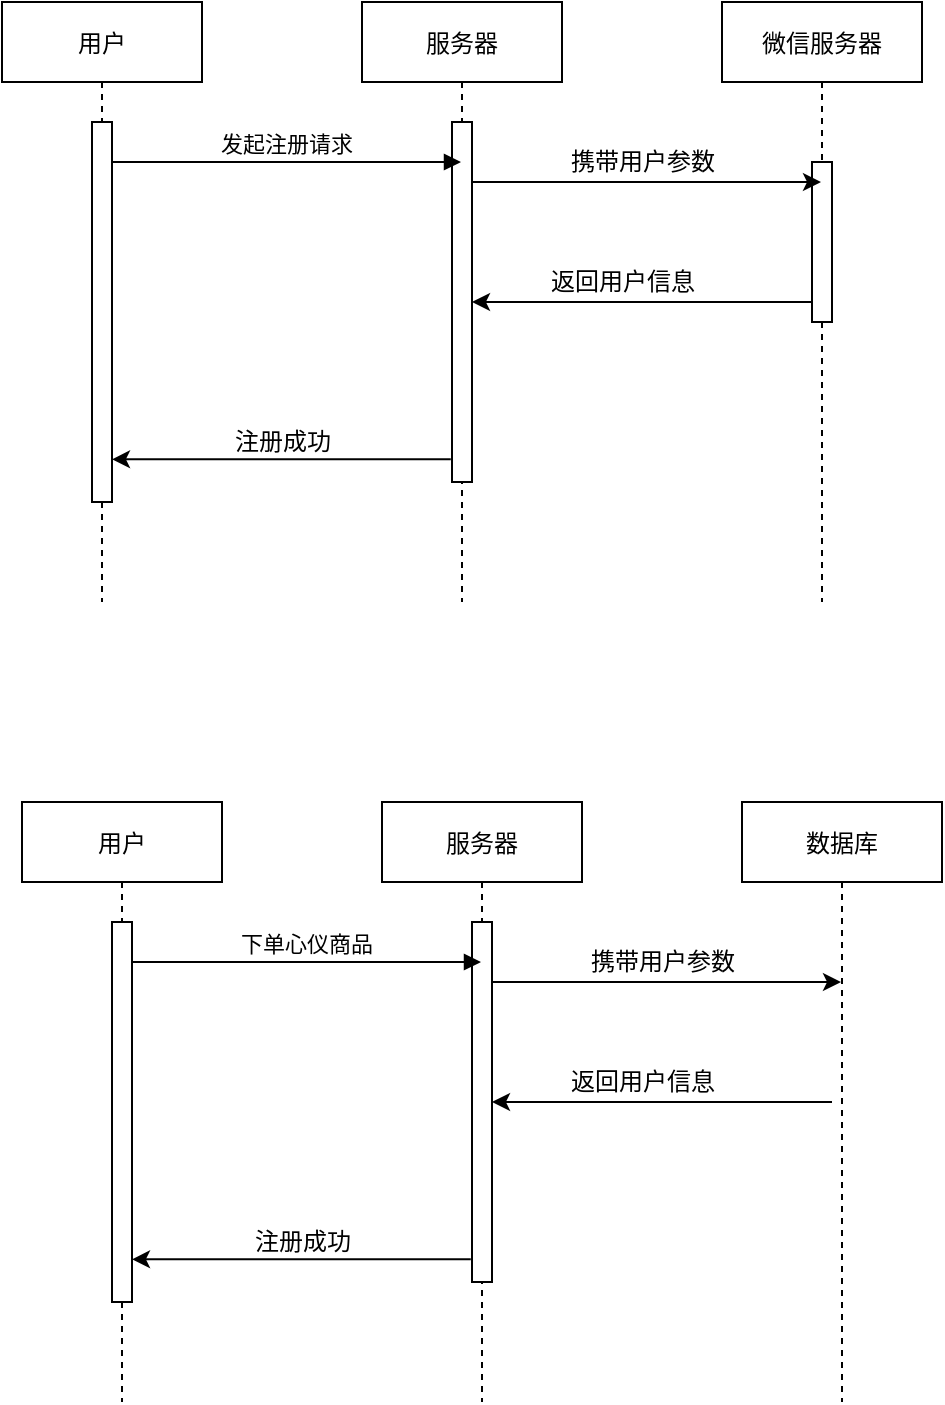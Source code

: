 <mxfile version="14.5.10" type="github">
  <diagram id="kgpKYQtTHZ0yAKxKKP6v" name="Page-1">
    <mxGraphModel dx="1502" dy="638" grid="1" gridSize="10" guides="1" tooltips="1" connect="1" arrows="1" fold="1" page="1" pageScale="1" pageWidth="850" pageHeight="1100" math="0" shadow="0">
      <root>
        <mxCell id="0" />
        <mxCell id="1" parent="0" />
        <mxCell id="3nuBFxr9cyL0pnOWT2aG-1" value="用户" style="shape=umlLifeline;perimeter=lifelinePerimeter;container=1;collapsible=0;recursiveResize=0;rounded=0;shadow=0;strokeWidth=1;" parent="1" vertex="1">
          <mxGeometry x="120" y="80" width="100" height="300" as="geometry" />
        </mxCell>
        <mxCell id="3ra7hq1qONQhSIbURNaE-9" value="" style="points=[];perimeter=orthogonalPerimeter;rounded=0;shadow=0;strokeWidth=1;" vertex="1" parent="3nuBFxr9cyL0pnOWT2aG-1">
          <mxGeometry x="45" y="60" width="10" height="190" as="geometry" />
        </mxCell>
        <mxCell id="3nuBFxr9cyL0pnOWT2aG-5" value="服务器" style="shape=umlLifeline;perimeter=lifelinePerimeter;container=1;collapsible=0;recursiveResize=0;rounded=0;shadow=0;strokeWidth=1;" parent="1" vertex="1">
          <mxGeometry x="300" y="80" width="100" height="300" as="geometry" />
        </mxCell>
        <mxCell id="3nuBFxr9cyL0pnOWT2aG-6" value="" style="points=[];perimeter=orthogonalPerimeter;rounded=0;shadow=0;strokeWidth=1;" parent="3nuBFxr9cyL0pnOWT2aG-5" vertex="1">
          <mxGeometry x="45" y="60" width="10" height="180" as="geometry" />
        </mxCell>
        <mxCell id="3nuBFxr9cyL0pnOWT2aG-8" value="发起注册请求" style="verticalAlign=bottom;endArrow=block;shadow=0;strokeWidth=1;" parent="1" target="3nuBFxr9cyL0pnOWT2aG-5" edge="1">
          <mxGeometry relative="1" as="geometry">
            <mxPoint x="175" y="160" as="sourcePoint" />
          </mxGeometry>
        </mxCell>
        <mxCell id="3ra7hq1qONQhSIbURNaE-5" value="微信服务器" style="shape=umlLifeline;perimeter=lifelinePerimeter;container=1;collapsible=0;recursiveResize=0;rounded=0;shadow=0;strokeWidth=1;" vertex="1" parent="1">
          <mxGeometry x="480" y="80" width="100" height="300" as="geometry" />
        </mxCell>
        <mxCell id="3ra7hq1qONQhSIbURNaE-6" value="" style="points=[];perimeter=orthogonalPerimeter;rounded=0;shadow=0;strokeWidth=1;" vertex="1" parent="3ra7hq1qONQhSIbURNaE-5">
          <mxGeometry x="45" y="80" width="10" height="80" as="geometry" />
        </mxCell>
        <mxCell id="3ra7hq1qONQhSIbURNaE-8" value="" style="edgeStyle=orthogonalEdgeStyle;rounded=0;orthogonalLoop=1;jettySize=auto;html=1;" edge="1" parent="1" source="3nuBFxr9cyL0pnOWT2aG-6" target="3ra7hq1qONQhSIbURNaE-5">
          <mxGeometry relative="1" as="geometry">
            <mxPoint x="435" y="245" as="targetPoint" />
            <Array as="points">
              <mxPoint x="470" y="170" />
              <mxPoint x="470" y="170" />
            </Array>
          </mxGeometry>
        </mxCell>
        <mxCell id="3ra7hq1qONQhSIbURNaE-11" value="携带用户参数" style="text;html=1;align=center;verticalAlign=middle;resizable=0;points=[];autosize=1;strokeColor=none;" vertex="1" parent="1">
          <mxGeometry x="395" y="150" width="90" height="20" as="geometry" />
        </mxCell>
        <mxCell id="3ra7hq1qONQhSIbURNaE-27" value="" style="edgeStyle=orthogonalEdgeStyle;rounded=0;orthogonalLoop=1;jettySize=auto;html=1;" edge="1" parent="1" source="3ra7hq1qONQhSIbURNaE-6">
          <mxGeometry relative="1" as="geometry">
            <mxPoint x="355" y="230" as="targetPoint" />
            <Array as="points">
              <mxPoint x="355" y="230" />
            </Array>
          </mxGeometry>
        </mxCell>
        <mxCell id="3ra7hq1qONQhSIbURNaE-28" value="返回用户信息" style="text;html=1;align=center;verticalAlign=middle;resizable=0;points=[];autosize=1;strokeColor=none;" vertex="1" parent="1">
          <mxGeometry x="385" y="210" width="90" height="20" as="geometry" />
        </mxCell>
        <mxCell id="3ra7hq1qONQhSIbURNaE-33" value="" style="endArrow=classic;html=1;exitX=-0.06;exitY=0.937;exitDx=0;exitDy=0;exitPerimeter=0;" edge="1" parent="1" source="3nuBFxr9cyL0pnOWT2aG-6" target="3ra7hq1qONQhSIbURNaE-9">
          <mxGeometry width="50" height="50" relative="1" as="geometry">
            <mxPoint x="400" y="350" as="sourcePoint" />
            <mxPoint x="450" y="300" as="targetPoint" />
          </mxGeometry>
        </mxCell>
        <mxCell id="3ra7hq1qONQhSIbURNaE-34" value="注册成功" style="text;html=1;align=center;verticalAlign=middle;resizable=0;points=[];autosize=1;strokeColor=none;" vertex="1" parent="1">
          <mxGeometry x="230" y="290" width="60" height="20" as="geometry" />
        </mxCell>
        <mxCell id="3ra7hq1qONQhSIbURNaE-48" value="用户" style="shape=umlLifeline;perimeter=lifelinePerimeter;container=1;collapsible=0;recursiveResize=0;rounded=0;shadow=0;strokeWidth=1;" vertex="1" parent="1">
          <mxGeometry x="130" y="480" width="100" height="300" as="geometry" />
        </mxCell>
        <mxCell id="3ra7hq1qONQhSIbURNaE-49" value="" style="points=[];perimeter=orthogonalPerimeter;rounded=0;shadow=0;strokeWidth=1;" vertex="1" parent="3ra7hq1qONQhSIbURNaE-48">
          <mxGeometry x="45" y="60" width="10" height="190" as="geometry" />
        </mxCell>
        <mxCell id="3ra7hq1qONQhSIbURNaE-50" value="服务器" style="shape=umlLifeline;perimeter=lifelinePerimeter;container=1;collapsible=0;recursiveResize=0;rounded=0;shadow=0;strokeWidth=1;" vertex="1" parent="1">
          <mxGeometry x="310" y="480" width="100" height="300" as="geometry" />
        </mxCell>
        <mxCell id="3ra7hq1qONQhSIbURNaE-51" value="" style="points=[];perimeter=orthogonalPerimeter;rounded=0;shadow=0;strokeWidth=1;" vertex="1" parent="3ra7hq1qONQhSIbURNaE-50">
          <mxGeometry x="45" y="60" width="10" height="180" as="geometry" />
        </mxCell>
        <mxCell id="3ra7hq1qONQhSIbURNaE-52" value="下单心仪商品" style="verticalAlign=bottom;endArrow=block;shadow=0;strokeWidth=1;" edge="1" parent="1" target="3ra7hq1qONQhSIbURNaE-50">
          <mxGeometry relative="1" as="geometry">
            <mxPoint x="185" y="560" as="sourcePoint" />
          </mxGeometry>
        </mxCell>
        <mxCell id="3ra7hq1qONQhSIbURNaE-53" value="数据库" style="shape=umlLifeline;perimeter=lifelinePerimeter;container=1;collapsible=0;recursiveResize=0;rounded=0;shadow=0;strokeWidth=1;" vertex="1" parent="1">
          <mxGeometry x="490" y="480" width="100" height="300" as="geometry" />
        </mxCell>
        <mxCell id="3ra7hq1qONQhSIbURNaE-55" value="" style="edgeStyle=orthogonalEdgeStyle;rounded=0;orthogonalLoop=1;jettySize=auto;html=1;" edge="1" parent="1" source="3ra7hq1qONQhSIbURNaE-51" target="3ra7hq1qONQhSIbURNaE-53">
          <mxGeometry relative="1" as="geometry">
            <mxPoint x="445" y="645" as="targetPoint" />
            <Array as="points">
              <mxPoint x="480" y="570" />
              <mxPoint x="480" y="570" />
            </Array>
          </mxGeometry>
        </mxCell>
        <mxCell id="3ra7hq1qONQhSIbURNaE-56" value="携带用户参数" style="text;html=1;align=center;verticalAlign=middle;resizable=0;points=[];autosize=1;strokeColor=none;" vertex="1" parent="1">
          <mxGeometry x="405" y="550" width="90" height="20" as="geometry" />
        </mxCell>
        <mxCell id="3ra7hq1qONQhSIbURNaE-57" value="" style="edgeStyle=orthogonalEdgeStyle;rounded=0;orthogonalLoop=1;jettySize=auto;html=1;" edge="1" parent="1">
          <mxGeometry relative="1" as="geometry">
            <mxPoint x="365" y="630" as="targetPoint" />
            <Array as="points">
              <mxPoint x="365" y="630" />
            </Array>
            <mxPoint x="535" y="630" as="sourcePoint" />
          </mxGeometry>
        </mxCell>
        <mxCell id="3ra7hq1qONQhSIbURNaE-58" value="返回用户信息" style="text;html=1;align=center;verticalAlign=middle;resizable=0;points=[];autosize=1;strokeColor=none;" vertex="1" parent="1">
          <mxGeometry x="395" y="610" width="90" height="20" as="geometry" />
        </mxCell>
        <mxCell id="3ra7hq1qONQhSIbURNaE-59" value="" style="endArrow=classic;html=1;exitX=-0.06;exitY=0.937;exitDx=0;exitDy=0;exitPerimeter=0;" edge="1" parent="1" source="3ra7hq1qONQhSIbURNaE-51" target="3ra7hq1qONQhSIbURNaE-49">
          <mxGeometry width="50" height="50" relative="1" as="geometry">
            <mxPoint x="410" y="750" as="sourcePoint" />
            <mxPoint x="460" y="700" as="targetPoint" />
          </mxGeometry>
        </mxCell>
        <mxCell id="3ra7hq1qONQhSIbURNaE-60" value="注册成功" style="text;html=1;align=center;verticalAlign=middle;resizable=0;points=[];autosize=1;strokeColor=none;" vertex="1" parent="1">
          <mxGeometry x="240" y="690" width="60" height="20" as="geometry" />
        </mxCell>
      </root>
    </mxGraphModel>
  </diagram>
</mxfile>
